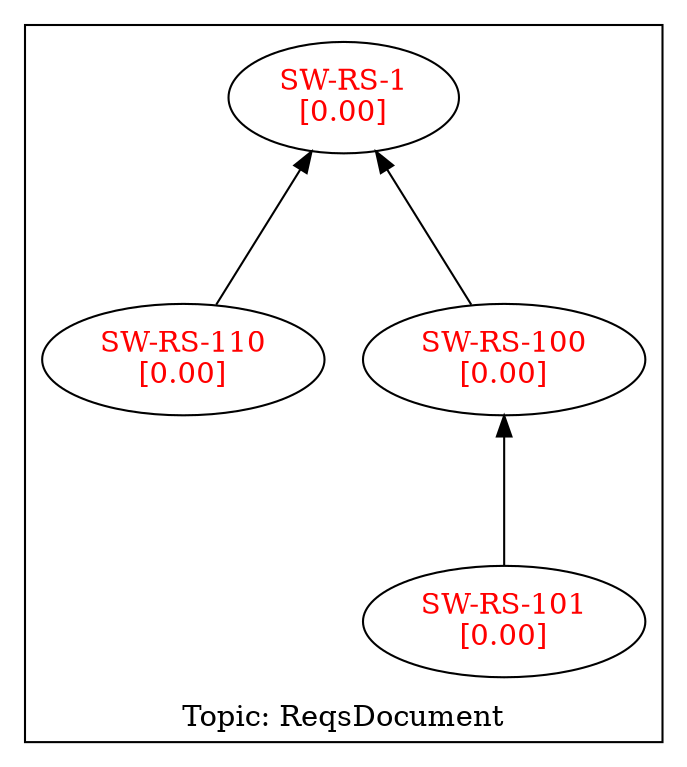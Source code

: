 digraph reqdeps {
rankdir=BT;
mclimit=10.0;
nslimit=10.0;ranksep=1;
subgraph cluster_GRAPH_ReqsDocument {
 label="Topic: ReqsDocument";
 "SW-RS-1" [fontcolor=red,label="SW-RS-1\n[0.00]"];
 "SW-RS-100" [fontcolor=red,label="SW-RS-100\n[0.00]"];
 "SW-RS-101" [fontcolor=red,label="SW-RS-101\n[0.00]"];
 "SW-RS-110" [fontcolor=red,label="SW-RS-110\n[0.00]"];
 }
"SW-RS-100" -> "SW-RS-1";
"SW-RS-101" -> "SW-RS-100";
"SW-RS-110" -> "SW-RS-1";
}
